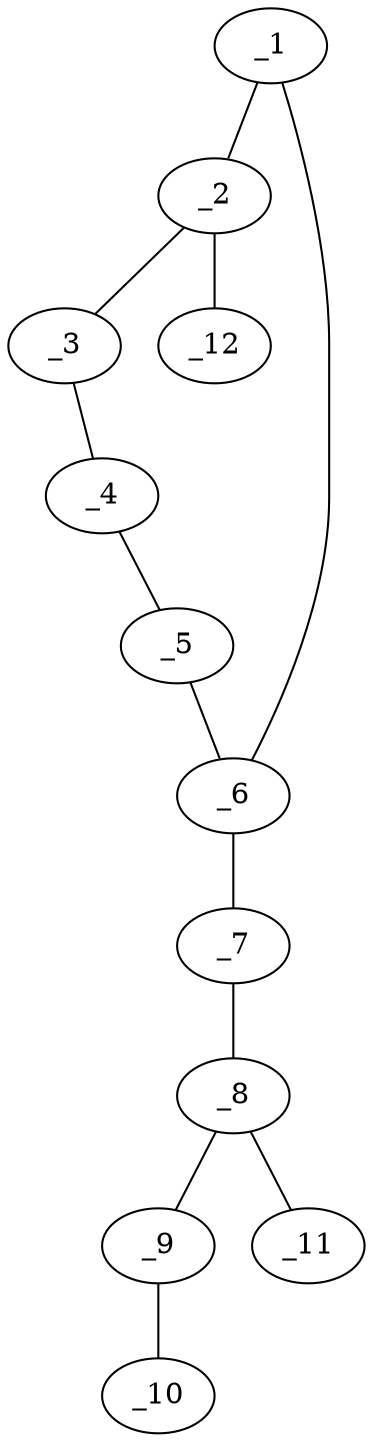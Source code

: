 graph molid638174 {
	_1	 [charge=0,
		chem=1,
		symbol="C  ",
		x="2.866",
		y="-1"];
	_2	 [charge=0,
		chem=1,
		symbol="C  ",
		x="2.866",
		y="-2"];
	_1 -- _2	 [valence=1];
	_6	 [charge=0,
		chem=1,
		symbol="C  ",
		x="3.7321",
		y="-0.5"];
	_1 -- _6	 [valence=2];
	_3	 [charge=0,
		chem=1,
		symbol="C  ",
		x="3.7321",
		y="-2.5"];
	_2 -- _3	 [valence=2];
	_12	 [charge=0,
		chem=22,
		symbol="F  ",
		x=2,
		y="-2.5"];
	_2 -- _12	 [valence=1];
	_4	 [charge=0,
		chem=1,
		symbol="C  ",
		x="4.5981",
		y="-2"];
	_3 -- _4	 [valence=1];
	_5	 [charge=0,
		chem=1,
		symbol="C  ",
		x="4.5981",
		y="-1"];
	_4 -- _5	 [valence=2];
	_5 -- _6	 [valence=1];
	_7	 [charge=0,
		chem=1,
		symbol="C  ",
		x="3.7321",
		y="0.5"];
	_6 -- _7	 [valence=1];
	_8	 [charge=0,
		chem=1,
		symbol="C  ",
		x="4.5981",
		y=1];
	_7 -- _8	 [valence=2];
	_9	 [charge=0,
		chem=1,
		symbol="C  ",
		x="4.5981",
		y=2];
	_8 -- _9	 [valence=1];
	_11	 [charge=0,
		chem=1,
		symbol="C  ",
		x="5.4641",
		y="0.5"];
	_8 -- _11	 [valence=1];
	_10	 [charge=0,
		chem=2,
		symbol="O  ",
		x="5.4641",
		y="2.5"];
	_9 -- _10	 [valence=2];
}
